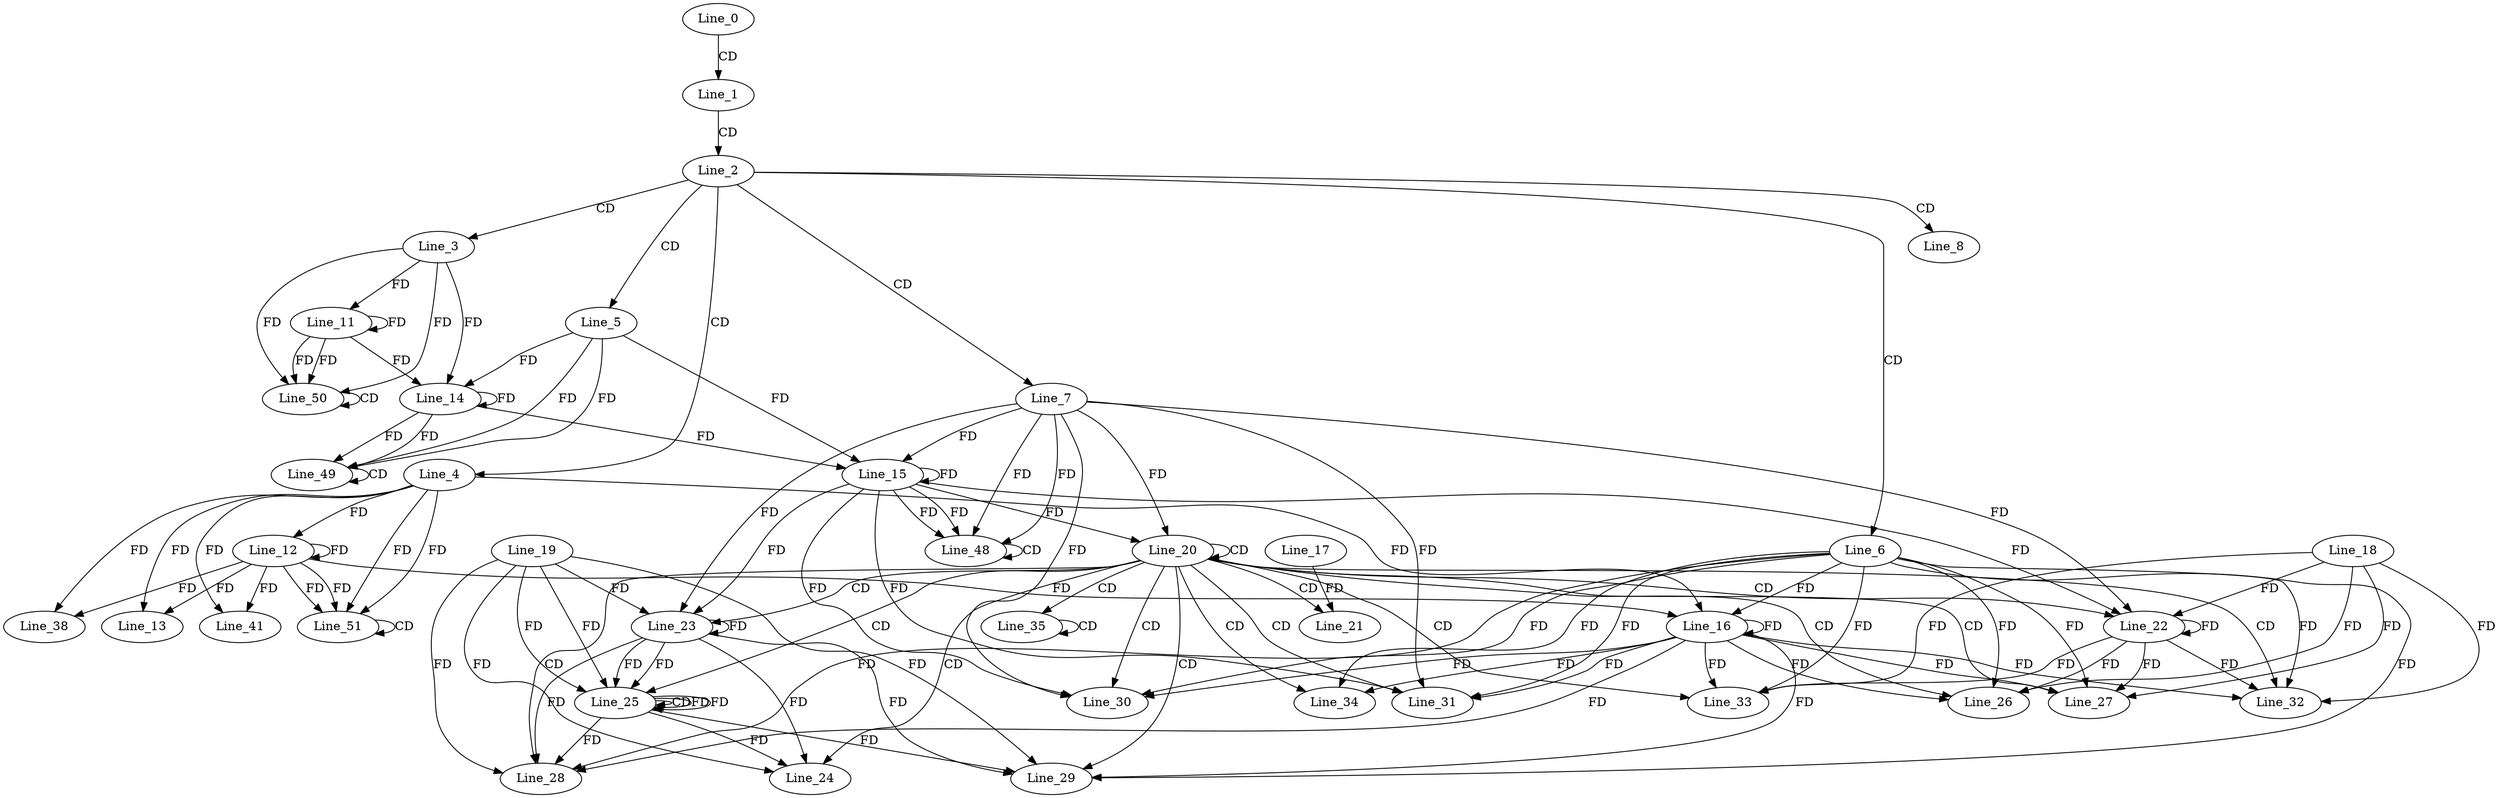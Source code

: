 digraph G {
  Line_0;
  Line_1;
  Line_2;
  Line_3;
  Line_4;
  Line_5;
  Line_6;
  Line_7;
  Line_8;
  Line_11;
  Line_11;
  Line_12;
  Line_12;
  Line_13;
  Line_14;
  Line_14;
  Line_15;
  Line_15;
  Line_16;
  Line_16;
  Line_20;
  Line_20;
  Line_21;
  Line_17;
  Line_22;
  Line_18;
  Line_22;
  Line_22;
  Line_23;
  Line_19;
  Line_23;
  Line_24;
  Line_25;
  Line_25;
  Line_25;
  Line_26;
  Line_27;
  Line_28;
  Line_29;
  Line_30;
  Line_30;
  Line_31;
  Line_31;
  Line_32;
  Line_33;
  Line_34;
  Line_35;
  Line_35;
  Line_38;
  Line_41;
  Line_48;
  Line_48;
  Line_49;
  Line_49;
  Line_50;
  Line_50;
  Line_51;
  Line_51;
  Line_0 -> Line_1 [ label="CD" ];
  Line_1 -> Line_2 [ label="CD" ];
  Line_2 -> Line_3 [ label="CD" ];
  Line_2 -> Line_4 [ label="CD" ];
  Line_2 -> Line_5 [ label="CD" ];
  Line_2 -> Line_6 [ label="CD" ];
  Line_2 -> Line_7 [ label="CD" ];
  Line_2 -> Line_8 [ label="CD" ];
  Line_3 -> Line_11 [ label="FD" ];
  Line_11 -> Line_11 [ label="FD" ];
  Line_4 -> Line_12 [ label="FD" ];
  Line_12 -> Line_12 [ label="FD" ];
  Line_4 -> Line_13 [ label="FD" ];
  Line_12 -> Line_13 [ label="FD" ];
  Line_5 -> Line_14 [ label="FD" ];
  Line_14 -> Line_14 [ label="FD" ];
  Line_3 -> Line_14 [ label="FD" ];
  Line_11 -> Line_14 [ label="FD" ];
  Line_7 -> Line_15 [ label="FD" ];
  Line_15 -> Line_15 [ label="FD" ];
  Line_5 -> Line_15 [ label="FD" ];
  Line_14 -> Line_15 [ label="FD" ];
  Line_6 -> Line_16 [ label="FD" ];
  Line_16 -> Line_16 [ label="FD" ];
  Line_4 -> Line_16 [ label="FD" ];
  Line_12 -> Line_16 [ label="FD" ];
  Line_20 -> Line_20 [ label="CD" ];
  Line_7 -> Line_20 [ label="FD" ];
  Line_15 -> Line_20 [ label="FD" ];
  Line_20 -> Line_21 [ label="CD" ];
  Line_17 -> Line_21 [ label="FD" ];
  Line_20 -> Line_22 [ label="CD" ];
  Line_22 -> Line_22 [ label="FD" ];
  Line_18 -> Line_22 [ label="FD" ];
  Line_7 -> Line_22 [ label="FD" ];
  Line_15 -> Line_22 [ label="FD" ];
  Line_20 -> Line_23 [ label="CD" ];
  Line_23 -> Line_23 [ label="FD" ];
  Line_19 -> Line_23 [ label="FD" ];
  Line_7 -> Line_23 [ label="FD" ];
  Line_15 -> Line_23 [ label="FD" ];
  Line_20 -> Line_24 [ label="CD" ];
  Line_23 -> Line_24 [ label="FD" ];
  Line_19 -> Line_24 [ label="FD" ];
  Line_20 -> Line_25 [ label="CD" ];
  Line_23 -> Line_25 [ label="FD" ];
  Line_19 -> Line_25 [ label="FD" ];
  Line_25 -> Line_25 [ label="CD" ];
  Line_23 -> Line_25 [ label="FD" ];
  Line_25 -> Line_25 [ label="FD" ];
  Line_19 -> Line_25 [ label="FD" ];
  Line_20 -> Line_26 [ label="CD" ];
  Line_6 -> Line_26 [ label="FD" ];
  Line_16 -> Line_26 [ label="FD" ];
  Line_22 -> Line_26 [ label="FD" ];
  Line_18 -> Line_26 [ label="FD" ];
  Line_20 -> Line_27 [ label="CD" ];
  Line_6 -> Line_27 [ label="FD" ];
  Line_16 -> Line_27 [ label="FD" ];
  Line_22 -> Line_27 [ label="FD" ];
  Line_18 -> Line_27 [ label="FD" ];
  Line_20 -> Line_28 [ label="CD" ];
  Line_6 -> Line_28 [ label="FD" ];
  Line_16 -> Line_28 [ label="FD" ];
  Line_23 -> Line_28 [ label="FD" ];
  Line_25 -> Line_28 [ label="FD" ];
  Line_19 -> Line_28 [ label="FD" ];
  Line_20 -> Line_29 [ label="CD" ];
  Line_6 -> Line_29 [ label="FD" ];
  Line_16 -> Line_29 [ label="FD" ];
  Line_23 -> Line_29 [ label="FD" ];
  Line_25 -> Line_29 [ label="FD" ];
  Line_19 -> Line_29 [ label="FD" ];
  Line_20 -> Line_30 [ label="CD" ];
  Line_6 -> Line_30 [ label="FD" ];
  Line_16 -> Line_30 [ label="FD" ];
  Line_7 -> Line_30 [ label="FD" ];
  Line_15 -> Line_30 [ label="FD" ];
  Line_20 -> Line_31 [ label="CD" ];
  Line_6 -> Line_31 [ label="FD" ];
  Line_16 -> Line_31 [ label="FD" ];
  Line_7 -> Line_31 [ label="FD" ];
  Line_15 -> Line_31 [ label="FD" ];
  Line_20 -> Line_32 [ label="CD" ];
  Line_6 -> Line_32 [ label="FD" ];
  Line_16 -> Line_32 [ label="FD" ];
  Line_22 -> Line_32 [ label="FD" ];
  Line_18 -> Line_32 [ label="FD" ];
  Line_20 -> Line_33 [ label="CD" ];
  Line_6 -> Line_33 [ label="FD" ];
  Line_16 -> Line_33 [ label="FD" ];
  Line_22 -> Line_33 [ label="FD" ];
  Line_18 -> Line_33 [ label="FD" ];
  Line_20 -> Line_34 [ label="CD" ];
  Line_6 -> Line_34 [ label="FD" ];
  Line_16 -> Line_34 [ label="FD" ];
  Line_20 -> Line_35 [ label="CD" ];
  Line_35 -> Line_35 [ label="CD" ];
  Line_4 -> Line_38 [ label="FD" ];
  Line_12 -> Line_38 [ label="FD" ];
  Line_4 -> Line_41 [ label="FD" ];
  Line_12 -> Line_41 [ label="FD" ];
  Line_7 -> Line_48 [ label="FD" ];
  Line_15 -> Line_48 [ label="FD" ];
  Line_48 -> Line_48 [ label="CD" ];
  Line_7 -> Line_48 [ label="FD" ];
  Line_15 -> Line_48 [ label="FD" ];
  Line_5 -> Line_49 [ label="FD" ];
  Line_14 -> Line_49 [ label="FD" ];
  Line_49 -> Line_49 [ label="CD" ];
  Line_5 -> Line_49 [ label="FD" ];
  Line_14 -> Line_49 [ label="FD" ];
  Line_3 -> Line_50 [ label="FD" ];
  Line_11 -> Line_50 [ label="FD" ];
  Line_50 -> Line_50 [ label="CD" ];
  Line_3 -> Line_50 [ label="FD" ];
  Line_11 -> Line_50 [ label="FD" ];
  Line_4 -> Line_51 [ label="FD" ];
  Line_12 -> Line_51 [ label="FD" ];
  Line_51 -> Line_51 [ label="CD" ];
  Line_4 -> Line_51 [ label="FD" ];
  Line_12 -> Line_51 [ label="FD" ];
  Line_25 -> Line_24 [ label="FD" ];
  Line_25 -> Line_25 [ label="FD" ];
}
